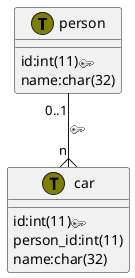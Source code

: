 {
  "sha1": "33jiqgy9e8gl5cjxav7j48q4zb1mpkf",
  "insertion": {
    "when": "2024-05-30T20:48:20.174Z",
    "url": "https://github.com/plantuml/plantuml/pull/28#issuecomment-346851650",
    "user": "plantuml@gmail.com"
  }
}
@startuml
sprite $pk [17x12/16z] bSY53GC13CNGS7waxhzkZvcVqAOp4R5j8evrSoS6RISRZ2VP3VoWQf6eVa0SBY9cAG5gGRe425sEnq1hLKKVD

!define table(x) class x << (T,olive) >>

hide stereotypes

table(person) {
id:int(11)<$pk>
name:char(32)
}

table(car) {
id:int(11)<$pk>
person_id:int(11)
name:char(32)
}
person "0..1" --{ "n" car : <$pk>
@enduml
